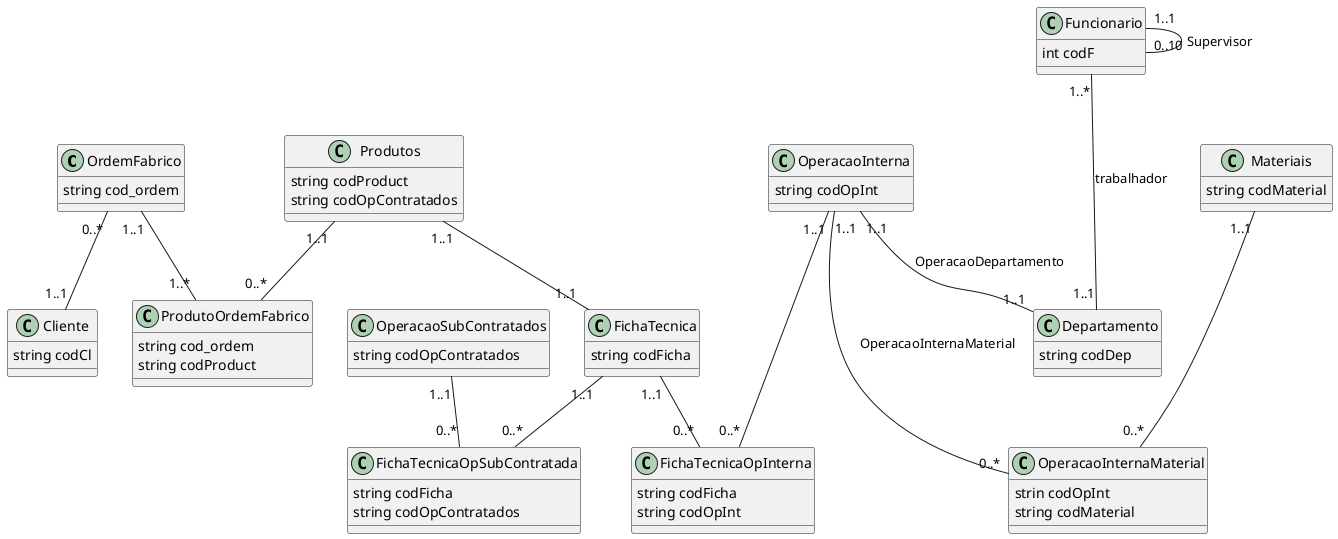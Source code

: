 @startuml tableBD
/'
Define os produtos a fabricar,
Quantidades necessárias
Prazos de conclusão
'/
class OrdemFabrico {
    string cod_ordem
}   

class Produtos {
    string codProduct
    string codOpContratados
}

class ProdutoOrdemFabrico {
    string cod_ordem
    string codProduct
}

/'
Conjunto de operações necessarias para a produção
de um produto
'/
class FichaTecnica {
    string codFicha
}

class FichaTecnicaOpSubContratada {
    string codFicha
    string codOpContratados
}

class FichaTecnicaOpInterna {
    string codFicha
    string codOpInt
}

/'
Materias utilizados nas operacoes;
'/
class Materiais {
    string codMaterial 
}

/'
Parceiro externo que pode desenvolver uma operação
Ver se apenas um subContratado pode fazer uma e so uma operação
'/
class OperacaoSubContratados {
    string codOpContratados
}

/'Operacoes feitas pelo propria empresa'/
class OperacaoInterna {
    string codOpInt
}

class OperacaoInternaMaterial {
    strin codOpInt
    string codMaterial
}

/'Extras se quissermos complicar'/

/'Setor da fabrica responsável por uma determinada
operacao'/
class Departamento {
    string codDep
}

/'
Funcionario da fabrica, que faz parte de um setor
'/
class Funcionario {
    int codF
}

class Cliente {
    string codCl
}

/'
Relacionamento dos Funcionarios
'/
Funcionario "1..*" --- "1..1" Departamento : trabalhador 
Funcionario "1..1" -- "0..10" Funcionario  : Supervisor

/'
Relacionamento das Operacoes
'/
OperacaoInterna "1..1" -- "1..1" Departamento: OperacaoDepartamento
OperacaoInterna "1..1" --- "0..*" OperacaoInternaMaterial: OperacaoInternaMaterial
OperacaoInterna "1..1" --- "0..*" FichaTecnicaOpInterna

/'
Relacionamento Operacoes Sub Contratadas
'/
OperacaoSubContratados "1..1" -- "0..*" FichaTecnicaOpSubContratada

/'
Relacionamento Materiais
'/
Materiais "1..1" --- "0..*" OperacaoInternaMaterial

/'
Relacionamento da Ficha Tecnica
'/

FichaTecnica "1..1" -- "0..*" FichaTecnicaOpInterna
FichaTecnica "1..1" -- "0..*" FichaTecnicaOpSubContratada

/'
Relacionamentos do Produto
'/
Produtos "1..1" -- "1..1" FichaTecnica
Produtos "1..1" -- "0..*" ProdutoOrdemFabrico

/'
Relacionamento Ordem Fabrico
'/
OrdemFabrico "1..1" -- "1..*" ProdutoOrdemFabrico
OrdemFabrico "0..*" -- "1..1" Cliente
@enduml